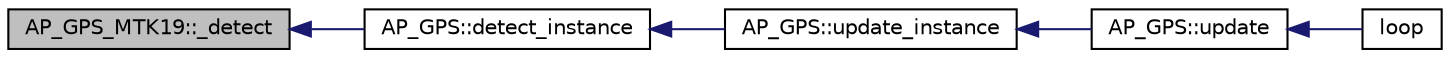 digraph "AP_GPS_MTK19::_detect"
{
 // INTERACTIVE_SVG=YES
  edge [fontname="Helvetica",fontsize="10",labelfontname="Helvetica",labelfontsize="10"];
  node [fontname="Helvetica",fontsize="10",shape=record];
  rankdir="LR";
  Node1 [label="AP_GPS_MTK19::_detect",height=0.2,width=0.4,color="black", fillcolor="grey75", style="filled", fontcolor="black"];
  Node1 -> Node2 [dir="back",color="midnightblue",fontsize="10",style="solid",fontname="Helvetica"];
  Node2 [label="AP_GPS::detect_instance",height=0.2,width=0.4,color="black", fillcolor="white", style="filled",URL="$classAP__GPS.html#a4bdd5c70ed358b4147a58c7d09f040dd"];
  Node2 -> Node3 [dir="back",color="midnightblue",fontsize="10",style="solid",fontname="Helvetica"];
  Node3 [label="AP_GPS::update_instance",height=0.2,width=0.4,color="black", fillcolor="white", style="filled",URL="$classAP__GPS.html#a83302e8b52e5d01ae67375b3542eb460"];
  Node3 -> Node4 [dir="back",color="midnightblue",fontsize="10",style="solid",fontname="Helvetica"];
  Node4 [label="AP_GPS::update",height=0.2,width=0.4,color="black", fillcolor="white", style="filled",URL="$classAP__GPS.html#afe04427a47ab5e630cb979815abd911e"];
  Node4 -> Node5 [dir="back",color="midnightblue",fontsize="10",style="solid",fontname="Helvetica"];
  Node5 [label="loop",height=0.2,width=0.4,color="black", fillcolor="white", style="filled",URL="$GPS__AUTO__test_8cpp.html#afe461d27b9c48d5921c00d521181f12f"];
}
